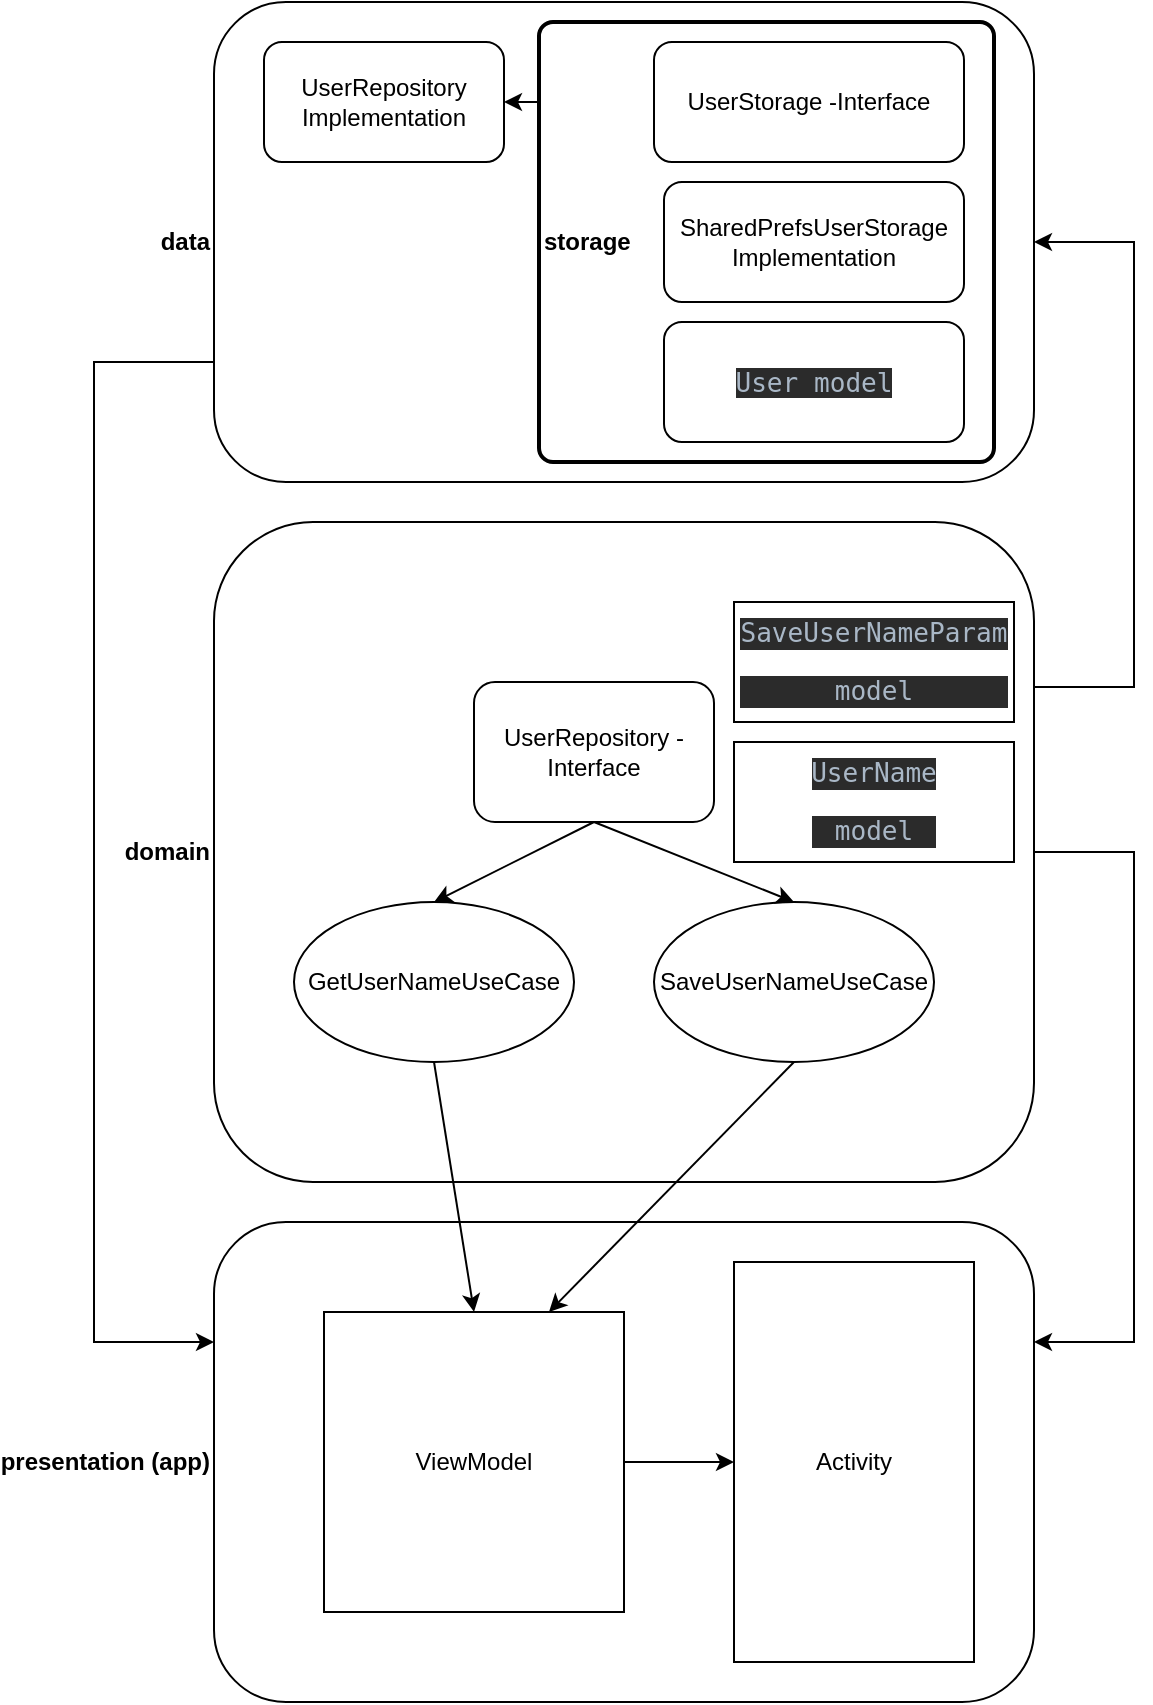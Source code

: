 <mxfile version="16.5.1" type="device"><diagram id="LHXwq48ciPFYGSYvLuiE" name="Page-1"><mxGraphModel dx="1357" dy="899" grid="1" gridSize="10" guides="1" tooltips="1" connect="1" arrows="1" fold="1" page="1" pageScale="1" pageWidth="850" pageHeight="1100" math="0" shadow="0"><root><mxCell id="0"/><mxCell id="1" parent="0"/><mxCell id="22Q8_XyyQYcH2UP88Qsg-3" value="&lt;b&gt;presentation (app)&lt;/b&gt;" style="rounded=1;whiteSpace=wrap;html=1;align=right;labelPosition=left;verticalLabelPosition=middle;verticalAlign=middle;" vertex="1" parent="1"><mxGeometry x="220" y="760" width="410" height="240" as="geometry"/></mxCell><mxCell id="22Q8_XyyQYcH2UP88Qsg-4" value="Activity" style="rounded=0;whiteSpace=wrap;html=1;" vertex="1" parent="1"><mxGeometry x="480" y="780" width="120" height="200" as="geometry"/></mxCell><mxCell id="22Q8_XyyQYcH2UP88Qsg-24" style="edgeStyle=orthogonalEdgeStyle;rounded=0;orthogonalLoop=1;jettySize=auto;html=1;exitX=1;exitY=0.5;exitDx=0;exitDy=0;entryX=1;entryY=0.25;entryDx=0;entryDy=0;" edge="1" parent="1" source="22Q8_XyyQYcH2UP88Qsg-5" target="22Q8_XyyQYcH2UP88Qsg-3"><mxGeometry relative="1" as="geometry"><Array as="points"><mxPoint x="680" y="575"/><mxPoint x="680" y="820"/></Array></mxGeometry></mxCell><mxCell id="22Q8_XyyQYcH2UP88Qsg-25" style="edgeStyle=orthogonalEdgeStyle;rounded=0;orthogonalLoop=1;jettySize=auto;html=1;exitX=1;exitY=0.25;exitDx=0;exitDy=0;entryX=1;entryY=0.5;entryDx=0;entryDy=0;" edge="1" parent="1" source="22Q8_XyyQYcH2UP88Qsg-5" target="22Q8_XyyQYcH2UP88Qsg-6"><mxGeometry relative="1" as="geometry"><Array as="points"><mxPoint x="680" y="492"/><mxPoint x="680" y="270"/></Array></mxGeometry></mxCell><mxCell id="22Q8_XyyQYcH2UP88Qsg-5" value="&lt;b&gt;domain&lt;/b&gt;" style="rounded=1;whiteSpace=wrap;html=1;align=right;labelPosition=left;verticalLabelPosition=middle;verticalAlign=middle;" vertex="1" parent="1"><mxGeometry x="220" y="410" width="410" height="330" as="geometry"/></mxCell><mxCell id="22Q8_XyyQYcH2UP88Qsg-23" style="edgeStyle=orthogonalEdgeStyle;rounded=0;orthogonalLoop=1;jettySize=auto;html=1;exitX=0;exitY=0.75;exitDx=0;exitDy=0;entryX=0;entryY=0.25;entryDx=0;entryDy=0;" edge="1" parent="1" source="22Q8_XyyQYcH2UP88Qsg-6" target="22Q8_XyyQYcH2UP88Qsg-3"><mxGeometry relative="1" as="geometry"><Array as="points"><mxPoint x="160" y="330"/><mxPoint x="160" y="820"/></Array></mxGeometry></mxCell><mxCell id="22Q8_XyyQYcH2UP88Qsg-6" value="&lt;b&gt;data&lt;/b&gt;" style="rounded=1;whiteSpace=wrap;html=1;align=right;labelPosition=left;verticalLabelPosition=middle;verticalAlign=middle;" vertex="1" parent="1"><mxGeometry x="220" y="150" width="410" height="240" as="geometry"/></mxCell><mxCell id="22Q8_XyyQYcH2UP88Qsg-10" style="rounded=0;orthogonalLoop=1;jettySize=auto;html=1;exitX=0.5;exitY=1;exitDx=0;exitDy=0;entryX=0.5;entryY=0;entryDx=0;entryDy=0;" edge="1" parent="1" source="22Q8_XyyQYcH2UP88Qsg-7" target="22Q8_XyyQYcH2UP88Qsg-32"><mxGeometry relative="1" as="geometry"><mxPoint x="510" y="780" as="targetPoint"/></mxGeometry></mxCell><mxCell id="22Q8_XyyQYcH2UP88Qsg-7" value="GetUserNameUseCase" style="ellipse;whiteSpace=wrap;html=1;" vertex="1" parent="1"><mxGeometry x="260" y="600" width="140" height="80" as="geometry"/></mxCell><mxCell id="22Q8_XyyQYcH2UP88Qsg-11" style="edgeStyle=none;rounded=0;orthogonalLoop=1;jettySize=auto;html=1;exitX=0.5;exitY=1;exitDx=0;exitDy=0;entryX=0.75;entryY=0;entryDx=0;entryDy=0;" edge="1" parent="1" source="22Q8_XyyQYcH2UP88Qsg-8" target="22Q8_XyyQYcH2UP88Qsg-32"><mxGeometry relative="1" as="geometry"><mxPoint x="450" y="780" as="targetPoint"/></mxGeometry></mxCell><mxCell id="22Q8_XyyQYcH2UP88Qsg-8" value="SaveUserNameUseCase" style="ellipse;whiteSpace=wrap;html=1;" vertex="1" parent="1"><mxGeometry x="440" y="600" width="140" height="80" as="geometry"/></mxCell><mxCell id="22Q8_XyyQYcH2UP88Qsg-21" style="edgeStyle=none;rounded=0;orthogonalLoop=1;jettySize=auto;html=1;exitX=0.5;exitY=1;exitDx=0;exitDy=0;entryX=0.5;entryY=0;entryDx=0;entryDy=0;" edge="1" parent="1" source="22Q8_XyyQYcH2UP88Qsg-13" target="22Q8_XyyQYcH2UP88Qsg-7"><mxGeometry relative="1" as="geometry"/></mxCell><mxCell id="22Q8_XyyQYcH2UP88Qsg-22" style="edgeStyle=none;rounded=0;orthogonalLoop=1;jettySize=auto;html=1;exitX=0.5;exitY=1;exitDx=0;exitDy=0;entryX=0.5;entryY=0;entryDx=0;entryDy=0;" edge="1" parent="1" source="22Q8_XyyQYcH2UP88Qsg-13" target="22Q8_XyyQYcH2UP88Qsg-8"><mxGeometry relative="1" as="geometry"/></mxCell><mxCell id="22Q8_XyyQYcH2UP88Qsg-13" value="UserRepository - Interface" style="rounded=1;whiteSpace=wrap;html=1;" vertex="1" parent="1"><mxGeometry x="350" y="490" width="120" height="70" as="geometry"/></mxCell><mxCell id="22Q8_XyyQYcH2UP88Qsg-14" value="&lt;pre style=&quot;background-color: #2b2b2b ; color: #a9b7c6 ; font-family: &amp;#34;jetbrains mono&amp;#34; , monospace ; font-size: 9.8pt&quot;&gt;SaveUserNameParam&lt;/pre&gt;&lt;pre style=&quot;background-color: #2b2b2b ; color: #a9b7c6 ; font-family: &amp;#34;jetbrains mono&amp;#34; , monospace ; font-size: 9.8pt&quot;&gt;model&lt;/pre&gt;" style="rounded=0;whiteSpace=wrap;html=1;" vertex="1" parent="1"><mxGeometry x="480" y="450" width="140" height="60" as="geometry"/></mxCell><mxCell id="22Q8_XyyQYcH2UP88Qsg-15" value="&lt;pre style=&quot;background-color: #2b2b2b ; color: #a9b7c6 ; font-family: &amp;#34;jetbrains mono&amp;#34; , monospace ; font-size: 9.8pt&quot;&gt;UserName&lt;/pre&gt;&lt;pre style=&quot;background-color: #2b2b2b ; color: #a9b7c6 ; font-family: &amp;#34;jetbrains mono&amp;#34; , monospace ; font-size: 9.8pt&quot;&gt;model&lt;/pre&gt;" style="rounded=0;whiteSpace=wrap;html=1;" vertex="1" parent="1"><mxGeometry x="480" y="520" width="140" height="60" as="geometry"/></mxCell><mxCell id="22Q8_XyyQYcH2UP88Qsg-16" value="UserRepository&lt;br&gt;Implementation" style="rounded=1;whiteSpace=wrap;html=1;" vertex="1" parent="1"><mxGeometry x="245" y="170" width="120" height="60" as="geometry"/></mxCell><mxCell id="22Q8_XyyQYcH2UP88Qsg-28" style="edgeStyle=orthogonalEdgeStyle;rounded=0;orthogonalLoop=1;jettySize=auto;html=1;exitX=0;exitY=0.5;exitDx=0;exitDy=0;entryX=1;entryY=0.5;entryDx=0;entryDy=0;" edge="1" parent="1" source="22Q8_XyyQYcH2UP88Qsg-26" target="22Q8_XyyQYcH2UP88Qsg-16"><mxGeometry relative="1" as="geometry"/></mxCell><mxCell id="22Q8_XyyQYcH2UP88Qsg-29" value="&lt;div&gt;&lt;span&gt;&lt;b&gt;storage&lt;/b&gt;&lt;/span&gt;&lt;/div&gt;" style="rounded=1;whiteSpace=wrap;html=1;absoluteArcSize=1;arcSize=14;strokeWidth=2;align=left;" vertex="1" parent="1"><mxGeometry x="382.5" y="160" width="227.5" height="220" as="geometry"/></mxCell><mxCell id="22Q8_XyyQYcH2UP88Qsg-26" value="UserStorage -Interface" style="rounded=1;whiteSpace=wrap;html=1;" vertex="1" parent="1"><mxGeometry x="440" y="170" width="155" height="60" as="geometry"/></mxCell><mxCell id="22Q8_XyyQYcH2UP88Qsg-27" value="SharedPrefsUserStorage Implementation" style="rounded=1;whiteSpace=wrap;html=1;" vertex="1" parent="1"><mxGeometry x="445" y="240" width="150" height="60" as="geometry"/></mxCell><mxCell id="22Q8_XyyQYcH2UP88Qsg-30" value="&lt;pre style=&quot;background-color: rgb(43 , 43 , 43) ; color: rgb(169 , 183 , 198) ; font-family: &amp;#34;jetbrains mono&amp;#34; , monospace ; font-size: 9.8pt&quot;&gt;User model&lt;/pre&gt;" style="rounded=1;whiteSpace=wrap;html=1;" vertex="1" parent="1"><mxGeometry x="445" y="310" width="150" height="60" as="geometry"/></mxCell><mxCell id="22Q8_XyyQYcH2UP88Qsg-33" style="edgeStyle=orthogonalEdgeStyle;rounded=0;orthogonalLoop=1;jettySize=auto;html=1;exitX=1;exitY=0.5;exitDx=0;exitDy=0;entryX=0;entryY=0.5;entryDx=0;entryDy=0;" edge="1" parent="1" source="22Q8_XyyQYcH2UP88Qsg-32" target="22Q8_XyyQYcH2UP88Qsg-4"><mxGeometry relative="1" as="geometry"/></mxCell><mxCell id="22Q8_XyyQYcH2UP88Qsg-32" value="ViewModel" style="whiteSpace=wrap;html=1;aspect=fixed;" vertex="1" parent="1"><mxGeometry x="275" y="805" width="150" height="150" as="geometry"/></mxCell></root></mxGraphModel></diagram></mxfile>